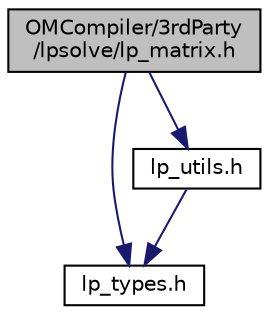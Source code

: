 digraph "OMCompiler/3rdParty/lpsolve/lp_matrix.h"
{
  edge [fontname="Helvetica",fontsize="10",labelfontname="Helvetica",labelfontsize="10"];
  node [fontname="Helvetica",fontsize="10",shape=record];
  Node0 [label="OMCompiler/3rdParty\l/lpsolve/lp_matrix.h",height=0.2,width=0.4,color="black", fillcolor="grey75", style="filled", fontcolor="black"];
  Node0 -> Node1 [color="midnightblue",fontsize="10",style="solid",fontname="Helvetica"];
  Node1 [label="lp_types.h",height=0.2,width=0.4,color="black", fillcolor="white", style="filled",URL="$d6/df6/lp__types_8h.html"];
  Node0 -> Node2 [color="midnightblue",fontsize="10",style="solid",fontname="Helvetica"];
  Node2 [label="lp_utils.h",height=0.2,width=0.4,color="black", fillcolor="white", style="filled",URL="$d0/da2/lp__utils_8h.html"];
  Node2 -> Node1 [color="midnightblue",fontsize="10",style="solid",fontname="Helvetica"];
}
